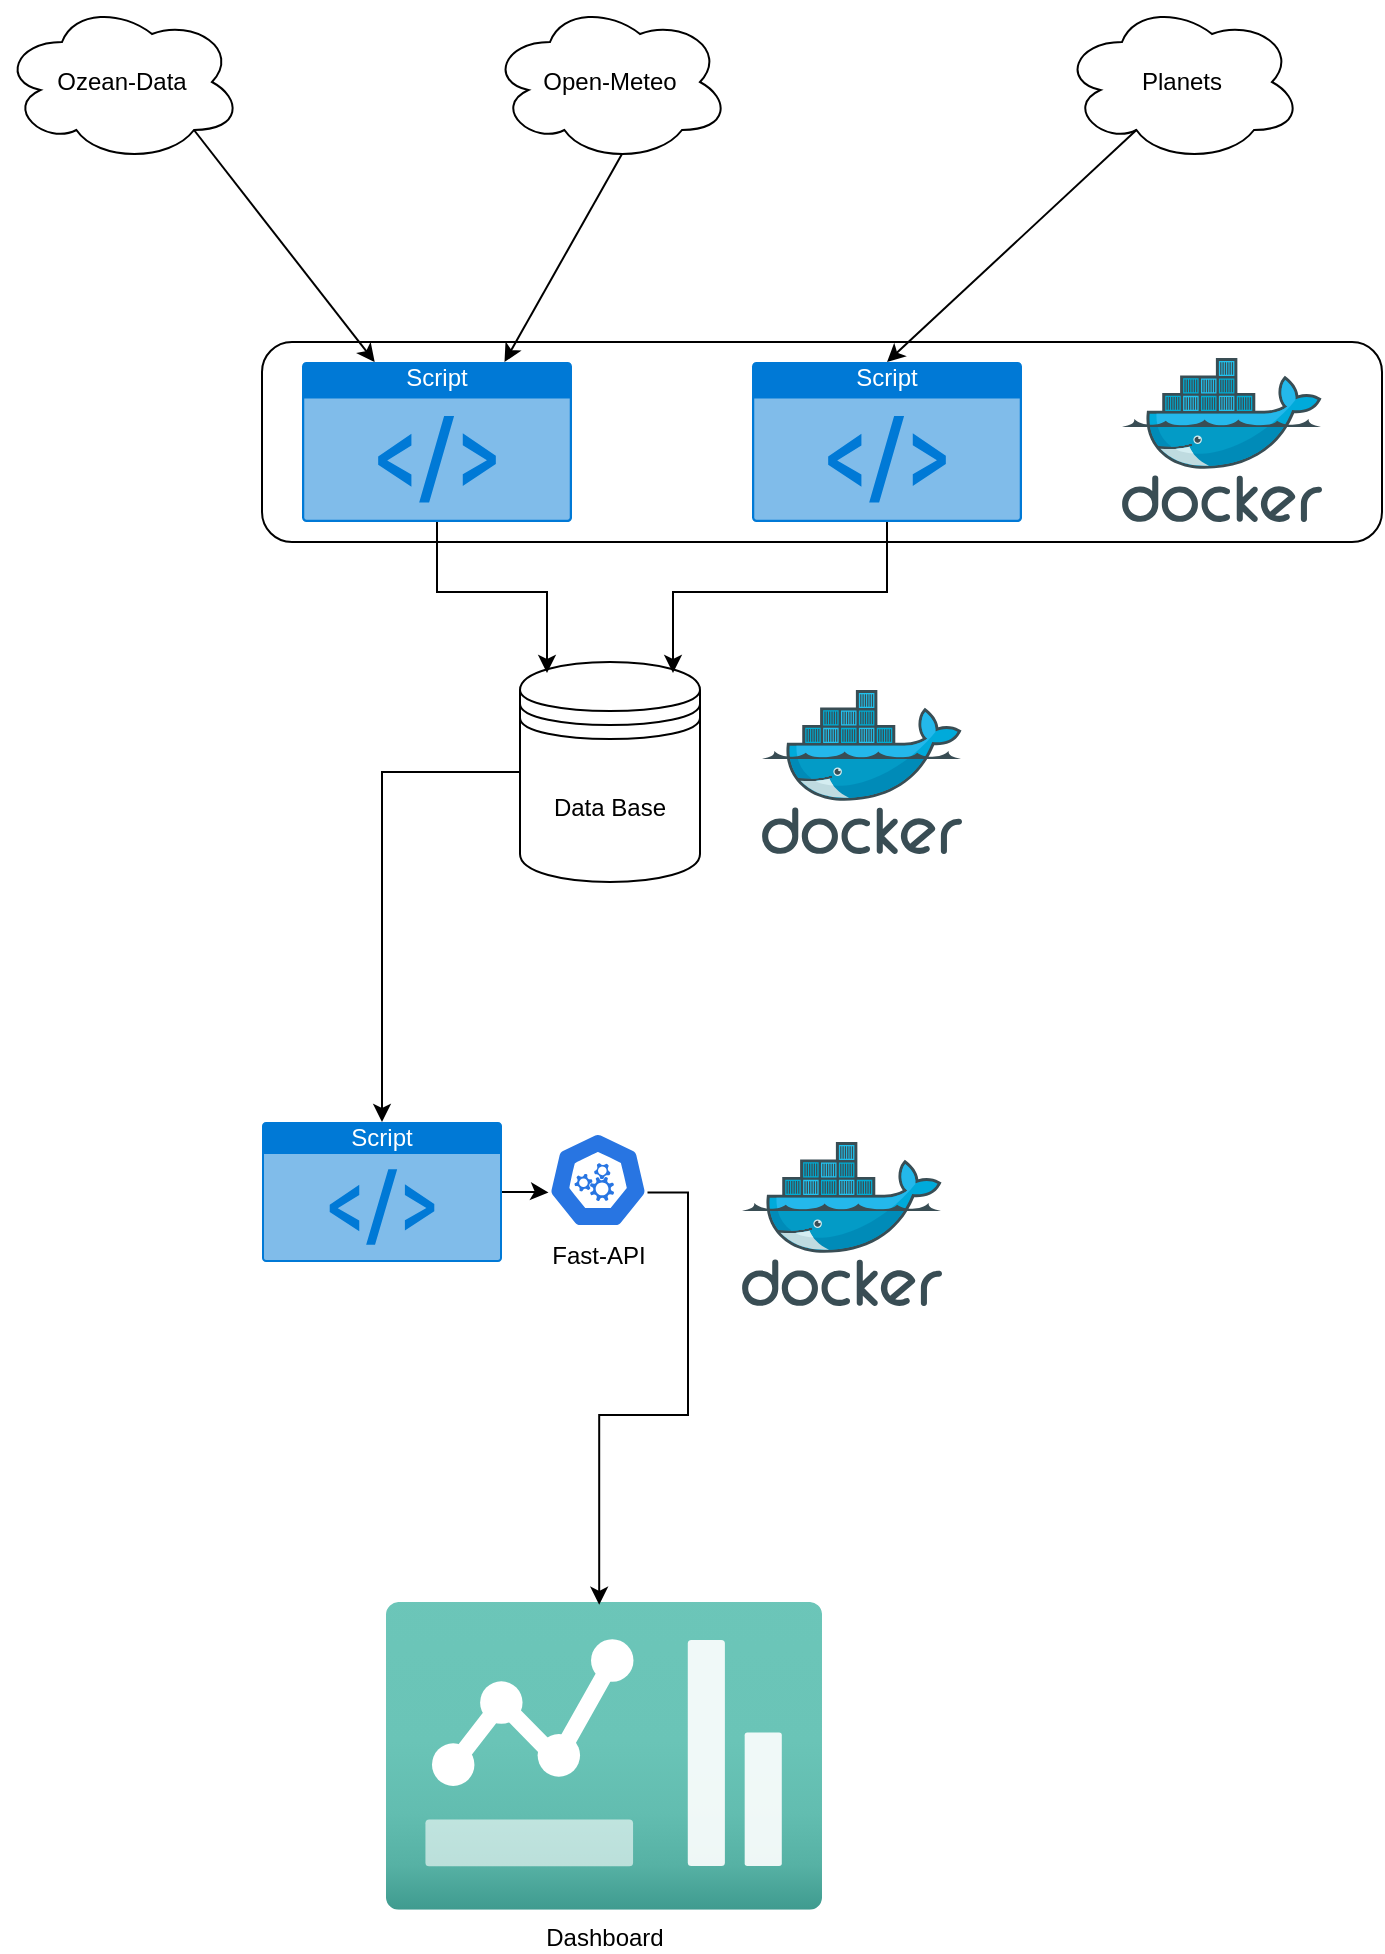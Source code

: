 <mxfile version="26.0.16">
  <diagram name="Page-1" id="UUehD9aWSnuwTe40TjLH">
    <mxGraphModel dx="1201" dy="811" grid="1" gridSize="10" guides="1" tooltips="1" connect="1" arrows="1" fold="1" page="1" pageScale="1" pageWidth="827" pageHeight="1169" math="0" shadow="0">
      <root>
        <mxCell id="0" />
        <mxCell id="1" parent="0" />
        <mxCell id="QwERv-JLXGNQ3NGBqYkT-1" value="Ozean-Data" style="ellipse;shape=cloud;whiteSpace=wrap;html=1;" parent="1" vertex="1">
          <mxGeometry x="110" y="40" width="120" height="80" as="geometry" />
        </mxCell>
        <mxCell id="QwERv-JLXGNQ3NGBqYkT-2" value="Open-Meteo" style="ellipse;shape=cloud;whiteSpace=wrap;html=1;" parent="1" vertex="1">
          <mxGeometry x="354" y="40" width="120" height="80" as="geometry" />
        </mxCell>
        <mxCell id="QwERv-JLXGNQ3NGBqYkT-3" value="Planets" style="ellipse;shape=cloud;whiteSpace=wrap;html=1;" parent="1" vertex="1">
          <mxGeometry x="640" y="40" width="120" height="80" as="geometry" />
        </mxCell>
        <mxCell id="QwERv-JLXGNQ3NGBqYkT-4" value="Data Base" style="shape=datastore;whiteSpace=wrap;html=1;" parent="1" vertex="1">
          <mxGeometry x="369" y="370" width="90" height="110" as="geometry" />
        </mxCell>
        <mxCell id="QwERv-JLXGNQ3NGBqYkT-6" value="" style="endArrow=classic;html=1;rounded=0;exitX=0.8;exitY=0.8;exitDx=0;exitDy=0;exitPerimeter=0;" parent="1" source="QwERv-JLXGNQ3NGBqYkT-1" target="QwERv-JLXGNQ3NGBqYkT-20" edge="1">
          <mxGeometry width="50" height="50" relative="1" as="geometry">
            <mxPoint x="390" y="320" as="sourcePoint" />
            <mxPoint x="200" y="160" as="targetPoint" />
          </mxGeometry>
        </mxCell>
        <mxCell id="QwERv-JLXGNQ3NGBqYkT-7" value="" style="endArrow=classic;html=1;rounded=0;exitX=0.55;exitY=0.95;exitDx=0;exitDy=0;exitPerimeter=0;entryX=0.75;entryY=0;entryDx=0;entryDy=0;entryPerimeter=0;" parent="1" source="QwERv-JLXGNQ3NGBqYkT-2" target="QwERv-JLXGNQ3NGBqYkT-20" edge="1">
          <mxGeometry width="50" height="50" relative="1" as="geometry">
            <mxPoint x="390" y="320" as="sourcePoint" />
            <mxPoint x="280" y="160" as="targetPoint" />
          </mxGeometry>
        </mxCell>
        <mxCell id="QwERv-JLXGNQ3NGBqYkT-8" value="" style="endArrow=classic;html=1;rounded=0;exitX=0.31;exitY=0.8;exitDx=0;exitDy=0;exitPerimeter=0;entryX=0.5;entryY=0;entryDx=0;entryDy=0;entryPerimeter=0;" parent="1" source="QwERv-JLXGNQ3NGBqYkT-3" target="QwERv-JLXGNQ3NGBqYkT-21" edge="1">
          <mxGeometry width="50" height="50" relative="1" as="geometry">
            <mxPoint x="480" y="250" as="sourcePoint" />
            <mxPoint x="620" y="170" as="targetPoint" />
          </mxGeometry>
        </mxCell>
        <mxCell id="QwERv-JLXGNQ3NGBqYkT-19" value="Dashboard" style="image;aspect=fixed;html=1;points=[];align=center;fontSize=12;image=img/lib/azure2/general/Dashboard2.svg;" parent="1" vertex="1">
          <mxGeometry x="302" y="840" width="218" height="153.88" as="geometry" />
        </mxCell>
        <mxCell id="QwERv-JLXGNQ3NGBqYkT-22" style="edgeStyle=orthogonalEdgeStyle;rounded=0;orthogonalLoop=1;jettySize=auto;html=1;entryX=0.15;entryY=0.05;entryDx=0;entryDy=0;entryPerimeter=0;" parent="1" source="QwERv-JLXGNQ3NGBqYkT-20" target="QwERv-JLXGNQ3NGBqYkT-4" edge="1">
          <mxGeometry relative="1" as="geometry" />
        </mxCell>
        <mxCell id="QwERv-JLXGNQ3NGBqYkT-23" style="edgeStyle=orthogonalEdgeStyle;rounded=0;orthogonalLoop=1;jettySize=auto;html=1;entryX=0.85;entryY=0.05;entryDx=0;entryDy=0;entryPerimeter=0;exitX=0.5;exitY=1;exitDx=0;exitDy=0;exitPerimeter=0;" parent="1" source="QwERv-JLXGNQ3NGBqYkT-21" target="QwERv-JLXGNQ3NGBqYkT-4" edge="1">
          <mxGeometry relative="1" as="geometry" />
        </mxCell>
        <mxCell id="QwERv-JLXGNQ3NGBqYkT-26" value="" style="group" parent="1" vertex="1" connectable="0">
          <mxGeometry x="240" y="600" width="193" height="70" as="geometry" />
        </mxCell>
        <mxCell id="QwERv-JLXGNQ3NGBqYkT-16" value="Fast-API" style="aspect=fixed;sketch=0;html=1;dashed=0;whitespace=wrap;verticalLabelPosition=bottom;verticalAlign=top;fillColor=#2875E2;strokeColor=#ffffff;points=[[0.005,0.63,0],[0.1,0.2,0],[0.9,0.2,0],[0.5,0,0],[0.995,0.63,0],[0.72,0.99,0],[0.5,1,0],[0.28,0.99,0]];shape=mxgraph.kubernetes.icon2;prIcon=api" parent="QwERv-JLXGNQ3NGBqYkT-26" vertex="1">
          <mxGeometry x="143" y="5" width="50" height="48" as="geometry" />
        </mxCell>
        <mxCell id="QwERv-JLXGNQ3NGBqYkT-24" value="Script" style="html=1;whiteSpace=wrap;strokeColor=none;fillColor=#0079D6;labelPosition=center;verticalLabelPosition=middle;verticalAlign=top;align=center;fontSize=12;outlineConnect=0;spacingTop=-6;fontColor=#FFFFFF;sketch=0;shape=mxgraph.sitemap.script;" parent="QwERv-JLXGNQ3NGBqYkT-26" vertex="1">
          <mxGeometry width="120" height="70" as="geometry" />
        </mxCell>
        <mxCell id="QwERv-JLXGNQ3NGBqYkT-25" style="edgeStyle=orthogonalEdgeStyle;rounded=0;orthogonalLoop=1;jettySize=auto;html=1;entryX=0.005;entryY=0.63;entryDx=0;entryDy=0;entryPerimeter=0;" parent="QwERv-JLXGNQ3NGBqYkT-26" source="QwERv-JLXGNQ3NGBqYkT-24" target="QwERv-JLXGNQ3NGBqYkT-16" edge="1">
          <mxGeometry relative="1" as="geometry" />
        </mxCell>
        <mxCell id="QwERv-JLXGNQ3NGBqYkT-27" style="edgeStyle=orthogonalEdgeStyle;rounded=0;orthogonalLoop=1;jettySize=auto;html=1;entryX=0.5;entryY=0;entryDx=0;entryDy=0;entryPerimeter=0;" parent="1" source="QwERv-JLXGNQ3NGBqYkT-4" target="QwERv-JLXGNQ3NGBqYkT-24" edge="1">
          <mxGeometry relative="1" as="geometry" />
        </mxCell>
        <mxCell id="QwERv-JLXGNQ3NGBqYkT-28" style="edgeStyle=orthogonalEdgeStyle;rounded=0;orthogonalLoop=1;jettySize=auto;html=1;entryX=0.489;entryY=0.009;entryDx=0;entryDy=0;entryPerimeter=0;exitX=0.995;exitY=0.63;exitDx=0;exitDy=0;exitPerimeter=0;" parent="1" source="QwERv-JLXGNQ3NGBqYkT-16" target="QwERv-JLXGNQ3NGBqYkT-19" edge="1">
          <mxGeometry relative="1" as="geometry" />
        </mxCell>
        <mxCell id="S9hBZ39Z0FsJ6ID3h7Vs-7" value="" style="group" vertex="1" connectable="0" parent="1">
          <mxGeometry x="240" y="210" width="560" height="100" as="geometry" />
        </mxCell>
        <mxCell id="S9hBZ39Z0FsJ6ID3h7Vs-6" value="" style="rounded=1;whiteSpace=wrap;html=1;fillColor=none;" vertex="1" parent="S9hBZ39Z0FsJ6ID3h7Vs-7">
          <mxGeometry width="560" height="100" as="geometry" />
        </mxCell>
        <mxCell id="QwERv-JLXGNQ3NGBqYkT-20" value="Script" style="html=1;whiteSpace=wrap;strokeColor=none;fillColor=#0079D6;labelPosition=center;verticalLabelPosition=middle;verticalAlign=top;align=center;fontSize=12;outlineConnect=0;spacingTop=-6;fontColor=#FFFFFF;sketch=0;shape=mxgraph.sitemap.script;" parent="S9hBZ39Z0FsJ6ID3h7Vs-7" vertex="1">
          <mxGeometry x="20" y="10" width="135" height="80" as="geometry" />
        </mxCell>
        <mxCell id="QwERv-JLXGNQ3NGBqYkT-21" value="Script" style="html=1;whiteSpace=wrap;strokeColor=none;fillColor=#0079D6;labelPosition=center;verticalLabelPosition=middle;verticalAlign=top;align=center;fontSize=12;outlineConnect=0;spacingTop=-6;fontColor=#FFFFFF;sketch=0;shape=mxgraph.sitemap.script;" parent="S9hBZ39Z0FsJ6ID3h7Vs-7" vertex="1">
          <mxGeometry x="245" y="10" width="135" height="80" as="geometry" />
        </mxCell>
        <mxCell id="S9hBZ39Z0FsJ6ID3h7Vs-5" value="" style="image;sketch=0;aspect=fixed;html=1;points=[];align=center;fontSize=12;image=img/lib/mscae/Docker.svg;" vertex="1" parent="S9hBZ39Z0FsJ6ID3h7Vs-7">
          <mxGeometry x="430" y="8" width="100" height="82" as="geometry" />
        </mxCell>
        <mxCell id="S9hBZ39Z0FsJ6ID3h7Vs-8" value="" style="image;sketch=0;aspect=fixed;html=1;points=[];align=center;fontSize=12;image=img/lib/mscae/Docker.svg;" vertex="1" parent="1">
          <mxGeometry x="490" y="384" width="100" height="82" as="geometry" />
        </mxCell>
        <mxCell id="S9hBZ39Z0FsJ6ID3h7Vs-9" value="" style="image;sketch=0;aspect=fixed;html=1;points=[];align=center;fontSize=12;image=img/lib/mscae/Docker.svg;" vertex="1" parent="1">
          <mxGeometry x="480" y="610" width="100" height="82" as="geometry" />
        </mxCell>
      </root>
    </mxGraphModel>
  </diagram>
</mxfile>

